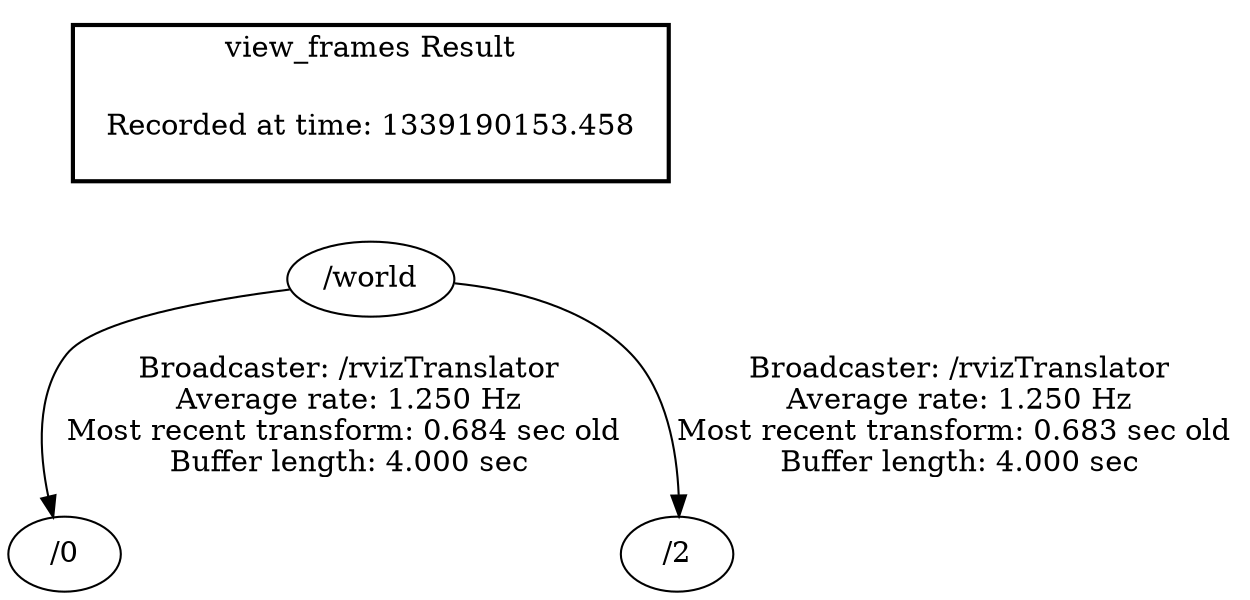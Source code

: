 digraph G {
"/world" -> "/0"[label="Broadcaster: /rvizTranslator\nAverage rate: 1.250 Hz\nMost recent transform: 0.684 sec old \nBuffer length: 4.000 sec\n"];
"/world" -> "/2"[label="Broadcaster: /rvizTranslator\nAverage rate: 1.250 Hz\nMost recent transform: 0.683 sec old \nBuffer length: 4.000 sec\n"];
edge [style=invis];
 subgraph cluster_legend { style=bold; color=black; label ="view_frames Result";
"Recorded at time: 1339190153.458"[ shape=plaintext ] ;
 }->"/world";
}